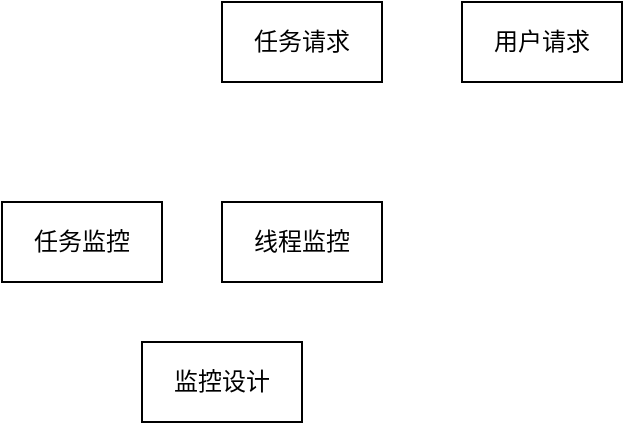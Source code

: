 <mxfile version="20.8.23" type="github">
  <diagram name="第 1 页" id="l8a9ak8CeiPRDKVeQNTY">
    <mxGraphModel dx="1148" dy="727" grid="1" gridSize="10" guides="1" tooltips="1" connect="1" arrows="1" fold="1" page="1" pageScale="1" pageWidth="827" pageHeight="1169" math="0" shadow="0">
      <root>
        <mxCell id="0" />
        <mxCell id="1" parent="0" />
        <mxCell id="qF_naeectHskRkAO3UdH-1" value="任务请求" style="rounded=0;whiteSpace=wrap;html=1;" vertex="1" parent="1">
          <mxGeometry x="160" y="80" width="80" height="40" as="geometry" />
        </mxCell>
        <mxCell id="qF_naeectHskRkAO3UdH-2" value="用户请求" style="rounded=0;whiteSpace=wrap;html=1;" vertex="1" parent="1">
          <mxGeometry x="280" y="80" width="80" height="40" as="geometry" />
        </mxCell>
        <mxCell id="qF_naeectHskRkAO3UdH-4" value="监控设计" style="rounded=0;whiteSpace=wrap;html=1;" vertex="1" parent="1">
          <mxGeometry x="120" y="250" width="80" height="40" as="geometry" />
        </mxCell>
        <mxCell id="qF_naeectHskRkAO3UdH-5" value="任务监控" style="rounded=0;whiteSpace=wrap;html=1;" vertex="1" parent="1">
          <mxGeometry x="50" y="180" width="80" height="40" as="geometry" />
        </mxCell>
        <mxCell id="qF_naeectHskRkAO3UdH-6" value="线程监控" style="rounded=0;whiteSpace=wrap;html=1;" vertex="1" parent="1">
          <mxGeometry x="160" y="180" width="80" height="40" as="geometry" />
        </mxCell>
      </root>
    </mxGraphModel>
  </diagram>
</mxfile>

